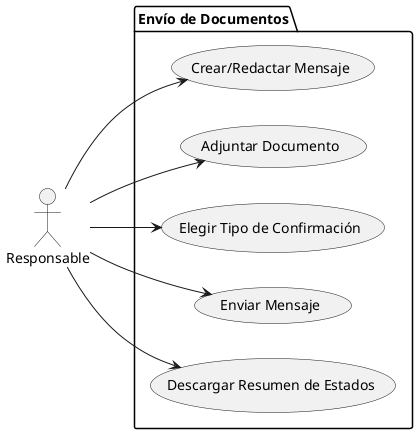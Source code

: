 @startuml EnvioDeDocumentos
left to right direction
actor "Responsable" as Responsable

package "Envío de Documentos" {
    usecase "Crear/Redactar Mensaje" as ED7
    usecase "Adjuntar Documento" as ED6
    usecase "Elegir Tipo de Confirmación" as ED9  
    usecase "Enviar Mensaje" as ED8
    usecase "Descargar Resumen de Estados" as ED10
}

Responsable --> ED6
Responsable --> ED7
Responsable --> ED8
Responsable --> ED9
Responsable --> ED10
@enduml
